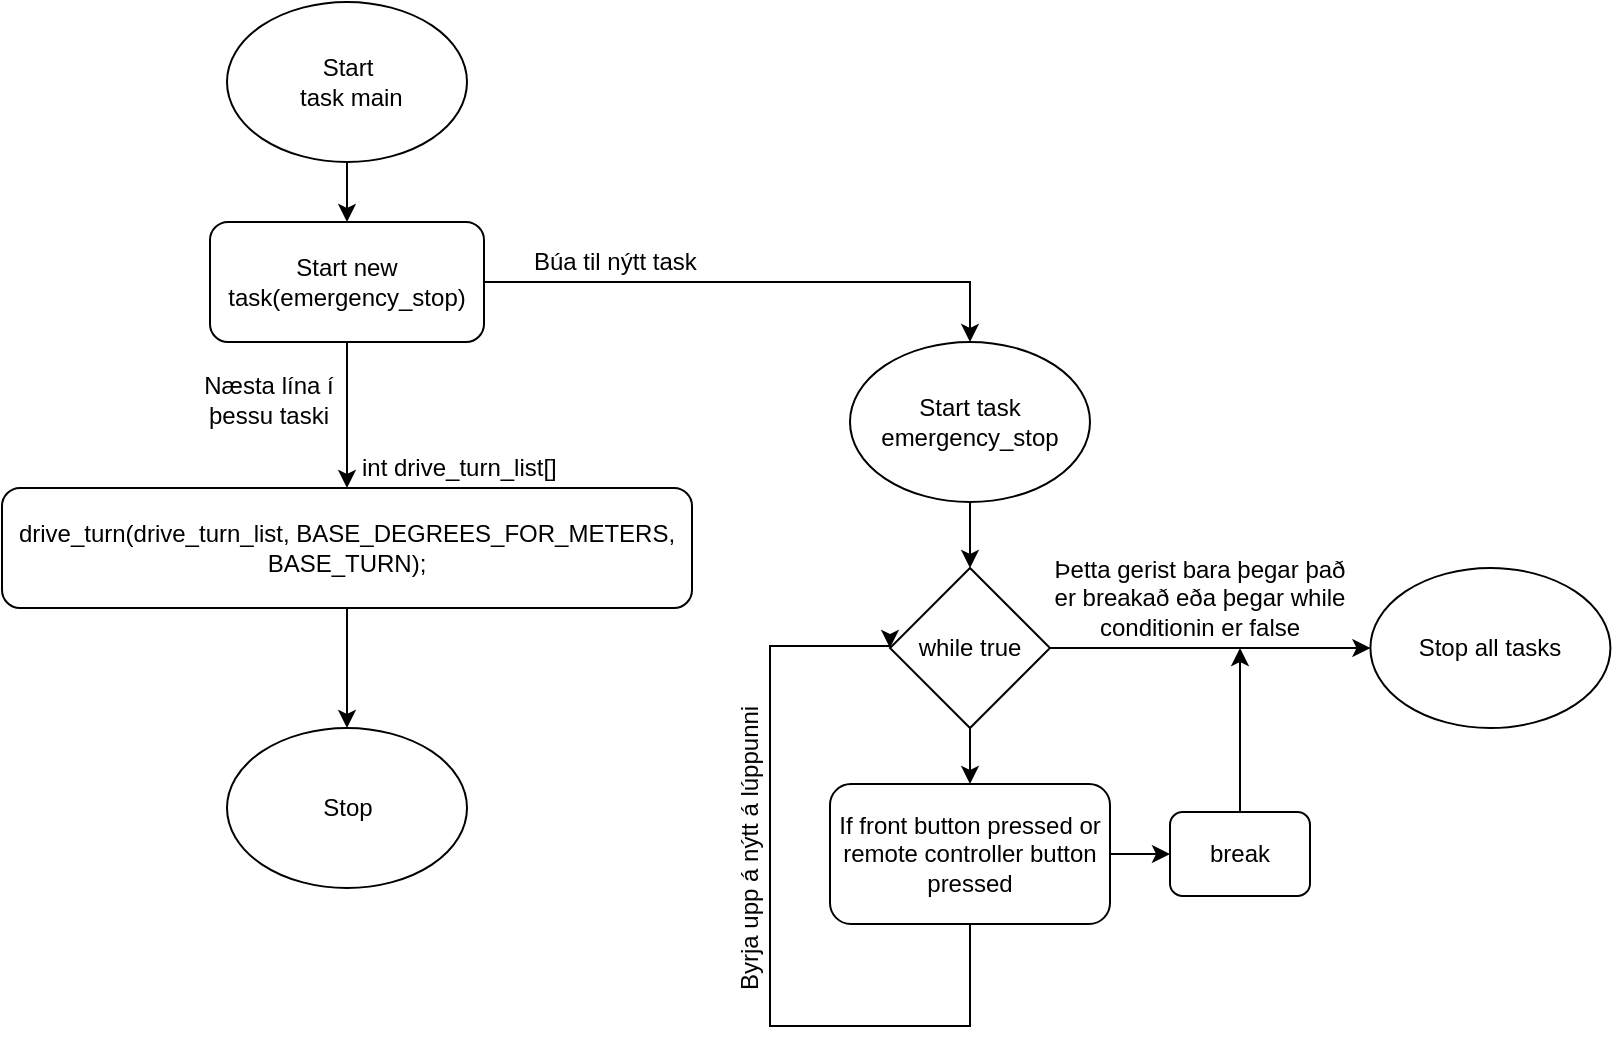 <mxfile version="12.1.3" type="device" pages="1"><diagram id="DnJd1eHYwLN3LzBXhrfe" name="Page-1"><mxGraphModel dx="1856" dy="2981" grid="1" gridSize="10" guides="1" tooltips="1" connect="1" arrows="1" fold="1" page="1" pageScale="1" pageWidth="827" pageHeight="1169" math="0" shadow="0"><root><mxCell id="0"/><mxCell id="1" parent="0"/><mxCell id="no1ltjvo_YbvxpEtYg50-12" value="" style="edgeStyle=orthogonalEdgeStyle;rounded=0;orthogonalLoop=1;jettySize=auto;html=1;" edge="1" parent="1" source="no1ltjvo_YbvxpEtYg50-2" target="no1ltjvo_YbvxpEtYg50-11"><mxGeometry relative="1" as="geometry"/></mxCell><mxCell id="no1ltjvo_YbvxpEtYg50-2" value="&lt;div&gt;Start&lt;/div&gt;&amp;nbsp;task main" style="ellipse;whiteSpace=wrap;html=1;" vertex="1" parent="1"><mxGeometry x="-571.5" y="-2220" width="120" height="80" as="geometry"/></mxCell><mxCell id="no1ltjvo_YbvxpEtYg50-14" value="" style="edgeStyle=orthogonalEdgeStyle;rounded=0;orthogonalLoop=1;jettySize=auto;html=1;entryX=0.5;entryY=0;entryDx=0;entryDy=0;" edge="1" parent="1" source="no1ltjvo_YbvxpEtYg50-11" target="no1ltjvo_YbvxpEtYg50-43"><mxGeometry relative="1" as="geometry"><mxPoint x="-295" y="-2050" as="targetPoint"/></mxGeometry></mxCell><mxCell id="no1ltjvo_YbvxpEtYg50-50" value="" style="edgeStyle=orthogonalEdgeStyle;rounded=0;orthogonalLoop=1;jettySize=auto;html=1;" edge="1" parent="1" source="no1ltjvo_YbvxpEtYg50-11" target="no1ltjvo_YbvxpEtYg50-18"><mxGeometry relative="1" as="geometry"/></mxCell><mxCell id="no1ltjvo_YbvxpEtYg50-11" value="Start new task(emergency_stop)" style="rounded=1;whiteSpace=wrap;html=1;" vertex="1" parent="1"><mxGeometry x="-580" y="-2110" width="137" height="60" as="geometry"/></mxCell><mxCell id="no1ltjvo_YbvxpEtYg50-24" value="" style="edgeStyle=orthogonalEdgeStyle;rounded=0;orthogonalLoop=1;jettySize=auto;html=1;entryX=0.5;entryY=0;entryDx=0;entryDy=0;" edge="1" parent="1" source="no1ltjvo_YbvxpEtYg50-15" target="no1ltjvo_YbvxpEtYg50-25"><mxGeometry relative="1" as="geometry"><mxPoint x="-200.0" y="-1777" as="targetPoint"/></mxGeometry></mxCell><mxCell id="no1ltjvo_YbvxpEtYg50-33" value="" style="edgeStyle=orthogonalEdgeStyle;rounded=0;orthogonalLoop=1;jettySize=auto;html=1;entryX=0;entryY=0.5;entryDx=0;entryDy=0;" edge="1" parent="1" source="no1ltjvo_YbvxpEtYg50-15" target="no1ltjvo_YbvxpEtYg50-47"><mxGeometry relative="1" as="geometry"><mxPoint x="-2.274e-13" y="-1896.412" as="targetPoint"/></mxGeometry></mxCell><mxCell id="no1ltjvo_YbvxpEtYg50-15" value="&lt;div&gt;while true&lt;/div&gt;" style="rhombus;whiteSpace=wrap;html=1;" vertex="1" parent="1"><mxGeometry x="-240" y="-1937" width="80" height="80" as="geometry"/></mxCell><mxCell id="no1ltjvo_YbvxpEtYg50-51" value="" style="edgeStyle=orthogonalEdgeStyle;rounded=0;orthogonalLoop=1;jettySize=auto;html=1;" edge="1" parent="1" source="no1ltjvo_YbvxpEtYg50-18" target="no1ltjvo_YbvxpEtYg50-20"><mxGeometry relative="1" as="geometry"/></mxCell><mxCell id="no1ltjvo_YbvxpEtYg50-18" value="drive_turn(drive_turn_list, BASE_DEGREES_FOR_METERS, BASE_TURN);" style="rounded=1;whiteSpace=wrap;html=1;" vertex="1" parent="1"><mxGeometry x="-684" y="-1977" width="345" height="60" as="geometry"/></mxCell><mxCell id="no1ltjvo_YbvxpEtYg50-20" value="Stop" style="ellipse;whiteSpace=wrap;html=1;" vertex="1" parent="1"><mxGeometry x="-571.5" y="-1857" width="120" height="80" as="geometry"/></mxCell><mxCell id="no1ltjvo_YbvxpEtYg50-21" value="int drive_turn_list[]" style="text;html=1;resizable=0;points=[];autosize=1;align=left;verticalAlign=top;spacingTop=-4;" vertex="1" parent="1"><mxGeometry x="-506.5" y="-1997" width="110" height="20" as="geometry"/></mxCell><mxCell id="no1ltjvo_YbvxpEtYg50-27" value="" style="edgeStyle=orthogonalEdgeStyle;rounded=0;orthogonalLoop=1;jettySize=auto;html=1;" edge="1" parent="1" source="no1ltjvo_YbvxpEtYg50-25" target="no1ltjvo_YbvxpEtYg50-26"><mxGeometry relative="1" as="geometry"/></mxCell><mxCell id="no1ltjvo_YbvxpEtYg50-31" value="" style="edgeStyle=orthogonalEdgeStyle;rounded=0;orthogonalLoop=1;jettySize=auto;html=1;entryX=0;entryY=0.5;entryDx=0;entryDy=0;" edge="1" parent="1" source="no1ltjvo_YbvxpEtYg50-25" target="no1ltjvo_YbvxpEtYg50-15"><mxGeometry relative="1" as="geometry"><mxPoint x="-200.0" y="-1679" as="targetPoint"/><Array as="points"><mxPoint x="-200" y="-1708"/><mxPoint x="-300" y="-1708"/><mxPoint x="-300" y="-1898"/></Array></mxGeometry></mxCell><mxCell id="no1ltjvo_YbvxpEtYg50-25" value="If front button pressed or remote controller button pressed" style="rounded=1;whiteSpace=wrap;html=1;" vertex="1" parent="1"><mxGeometry x="-270" y="-1829" width="140" height="70" as="geometry"/></mxCell><mxCell id="no1ltjvo_YbvxpEtYg50-35" value="" style="edgeStyle=orthogonalEdgeStyle;rounded=0;orthogonalLoop=1;jettySize=auto;html=1;" edge="1" parent="1" source="no1ltjvo_YbvxpEtYg50-26"><mxGeometry relative="1" as="geometry"><mxPoint x="-65" y="-1897" as="targetPoint"/></mxGeometry></mxCell><mxCell id="no1ltjvo_YbvxpEtYg50-26" value="&lt;div&gt;break&lt;/div&gt;" style="rounded=1;whiteSpace=wrap;html=1;" vertex="1" parent="1"><mxGeometry x="-100" y="-1815" width="70" height="42" as="geometry"/></mxCell><mxCell id="no1ltjvo_YbvxpEtYg50-36" value="&lt;div&gt;Þetta gerist bara þegar það er breakað eða þegar while conditionin er false&lt;/div&gt;" style="text;html=1;strokeColor=none;fillColor=none;align=center;verticalAlign=middle;whiteSpace=wrap;rounded=0;" vertex="1" parent="1"><mxGeometry x="-160" y="-1947" width="150" height="50" as="geometry"/></mxCell><mxCell id="no1ltjvo_YbvxpEtYg50-39" value="Búa til nýtt task" style="text;html=1;resizable=0;points=[];autosize=1;align=left;verticalAlign=top;spacingTop=-4;" vertex="1" parent="1"><mxGeometry x="-420" y="-2100" width="100" height="20" as="geometry"/></mxCell><mxCell id="no1ltjvo_YbvxpEtYg50-44" value="" style="edgeStyle=orthogonalEdgeStyle;rounded=0;orthogonalLoop=1;jettySize=auto;html=1;" edge="1" parent="1" source="no1ltjvo_YbvxpEtYg50-43" target="no1ltjvo_YbvxpEtYg50-15"><mxGeometry relative="1" as="geometry"/></mxCell><mxCell id="no1ltjvo_YbvxpEtYg50-43" value="&lt;div&gt;Start task emergency_stop&lt;/div&gt;" style="ellipse;whiteSpace=wrap;html=1;" vertex="1" parent="1"><mxGeometry x="-260" y="-2050" width="120" height="80" as="geometry"/></mxCell><mxCell id="no1ltjvo_YbvxpEtYg50-45" value="&lt;div&gt;Byrja upp á nýtt á lúppunni&lt;/div&gt;" style="text;html=1;resizable=0;points=[];autosize=1;align=left;verticalAlign=top;spacingTop=-4;rotation=-90;" vertex="1" parent="1"><mxGeometry x="-390" y="-1814" width="160" height="20" as="geometry"/></mxCell><mxCell id="no1ltjvo_YbvxpEtYg50-47" value="&lt;div&gt;Stop all tasks&lt;/div&gt;" style="ellipse;whiteSpace=wrap;html=1;" vertex="1" parent="1"><mxGeometry x="0.206" y="-1937" width="120" height="80" as="geometry"/></mxCell><mxCell id="no1ltjvo_YbvxpEtYg50-49" value="&lt;div&gt;Næsta lína í þessu taski&lt;/div&gt;" style="text;html=1;strokeColor=none;fillColor=none;align=center;verticalAlign=middle;whiteSpace=wrap;rounded=0;" vertex="1" parent="1"><mxGeometry x="-590.5" y="-2040" width="79" height="37" as="geometry"/></mxCell></root></mxGraphModel></diagram></mxfile>